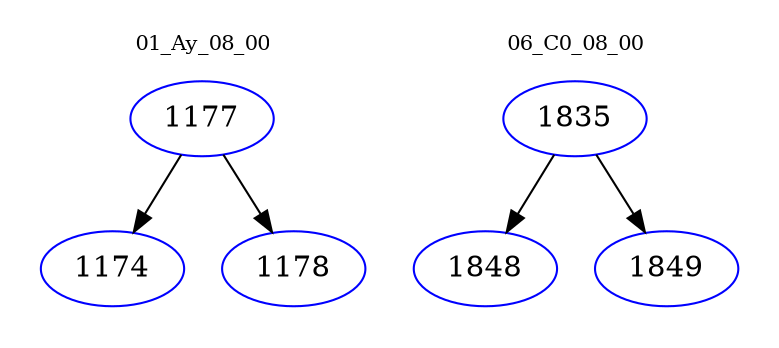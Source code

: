 digraph{
subgraph cluster_0 {
color = white
label = "01_Ay_08_00";
fontsize=10;
T0_1177 [label="1177", color="blue"]
T0_1177 -> T0_1174 [color="black"]
T0_1174 [label="1174", color="blue"]
T0_1177 -> T0_1178 [color="black"]
T0_1178 [label="1178", color="blue"]
}
subgraph cluster_1 {
color = white
label = "06_C0_08_00";
fontsize=10;
T1_1835 [label="1835", color="blue"]
T1_1835 -> T1_1848 [color="black"]
T1_1848 [label="1848", color="blue"]
T1_1835 -> T1_1849 [color="black"]
T1_1849 [label="1849", color="blue"]
}
}
